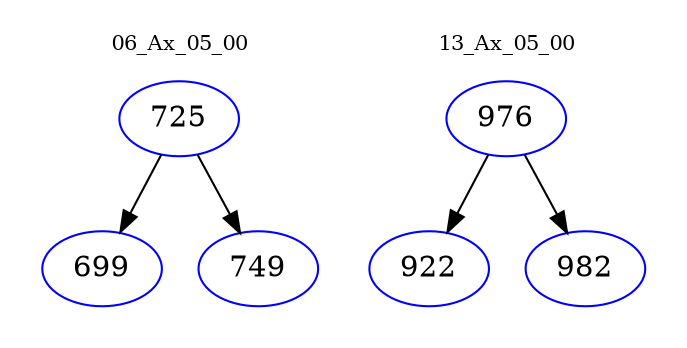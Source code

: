 digraph{
subgraph cluster_0 {
color = white
label = "06_Ax_05_00";
fontsize=10;
T0_725 [label="725", color="blue"]
T0_725 -> T0_699 [color="black"]
T0_699 [label="699", color="blue"]
T0_725 -> T0_749 [color="black"]
T0_749 [label="749", color="blue"]
}
subgraph cluster_1 {
color = white
label = "13_Ax_05_00";
fontsize=10;
T1_976 [label="976", color="blue"]
T1_976 -> T1_922 [color="black"]
T1_922 [label="922", color="blue"]
T1_976 -> T1_982 [color="black"]
T1_982 [label="982", color="blue"]
}
}
